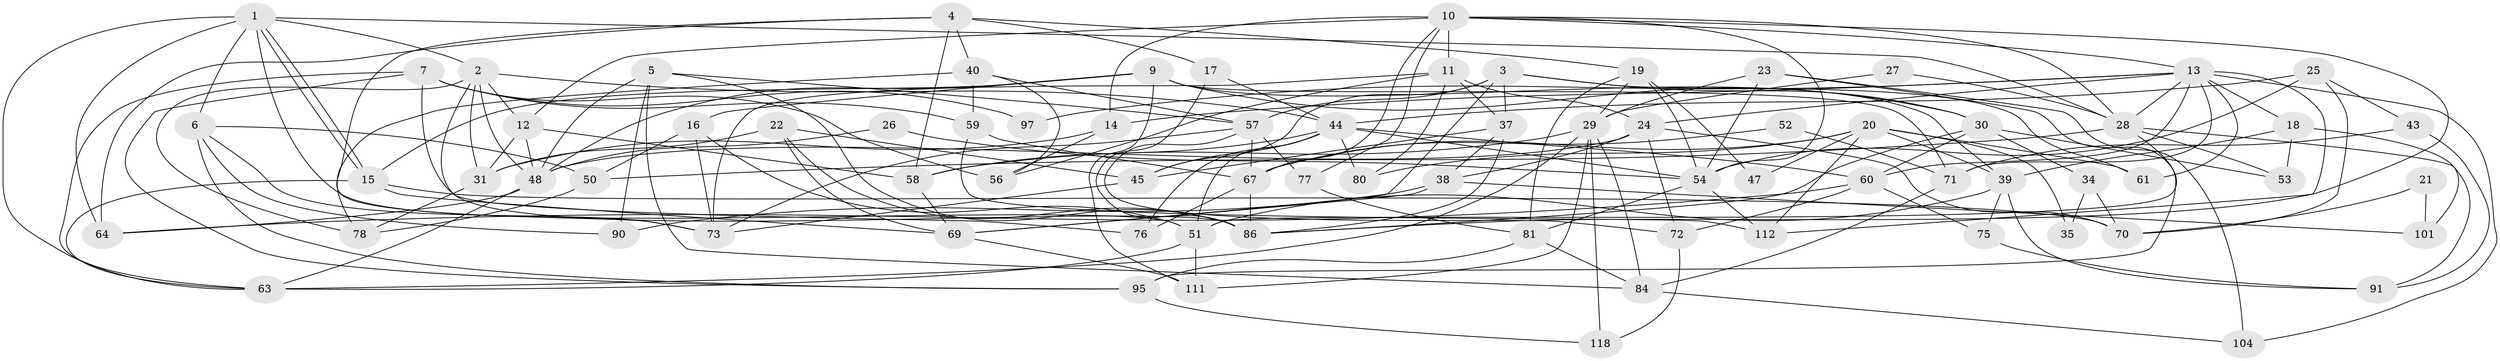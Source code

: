 // Generated by graph-tools (version 1.1) at 2025/24/03/03/25 07:24:01]
// undirected, 77 vertices, 190 edges
graph export_dot {
graph [start="1"]
  node [color=gray90,style=filled];
  1 [super="+106"];
  2 [super="+33"];
  3 [super="+114"];
  4 [super="+93"];
  5 [super="+94"];
  6;
  7 [super="+8"];
  9 [super="+36"];
  10 [super="+46"];
  11;
  12 [super="+55"];
  13 [super="+42"];
  14;
  15 [super="+89"];
  16 [super="+87"];
  17;
  18 [super="+49"];
  19 [super="+41"];
  20 [super="+82"];
  21;
  22;
  23 [super="+98"];
  24 [super="+32"];
  25;
  26;
  27;
  28 [super="+117"];
  29 [super="+66"];
  30;
  31 [super="+92"];
  34;
  35;
  37 [super="+108"];
  38 [super="+62"];
  39 [super="+115"];
  40;
  43;
  44 [super="+113"];
  45;
  47;
  48 [super="+105"];
  50;
  51 [super="+68"];
  52;
  53;
  54 [super="+74"];
  56;
  57 [super="+83"];
  58 [super="+99"];
  59;
  60 [super="+116"];
  61;
  63 [super="+65"];
  64 [super="+102"];
  67 [super="+79"];
  69 [super="+103"];
  70 [super="+100"];
  71;
  72;
  73 [super="+85"];
  75;
  76;
  77;
  78 [super="+110"];
  80;
  81 [super="+88"];
  84 [super="+109"];
  86 [super="+107"];
  90;
  91 [super="+96"];
  95;
  97;
  101;
  104;
  111;
  112;
  118;
  1 -- 15;
  1 -- 15;
  1 -- 6;
  1 -- 51;
  1 -- 28;
  1 -- 64;
  1 -- 2;
  1 -- 63;
  2 -- 12;
  2 -- 76;
  2 -- 48;
  2 -- 31;
  2 -- 44;
  2 -- 78;
  3 -- 37;
  3 -- 57 [weight=2];
  3 -- 61;
  3 -- 45;
  3 -- 30;
  3 -- 69;
  4 -- 19;
  4 -- 40;
  4 -- 58;
  4 -- 73;
  4 -- 17;
  4 -- 64;
  5 -- 86;
  5 -- 48;
  5 -- 84;
  5 -- 57;
  5 -- 90;
  6 -- 95;
  6 -- 50;
  6 -- 73;
  6 -- 90;
  7 -- 56;
  7 -- 86;
  7 -- 97;
  7 -- 59;
  7 -- 63;
  7 -- 95;
  9 -- 111;
  9 -- 71;
  9 -- 16;
  9 -- 48;
  9 -- 30;
  9 -- 39;
  9 -- 15;
  10 -- 67;
  10 -- 11;
  10 -- 54;
  10 -- 77;
  10 -- 86;
  10 -- 28;
  10 -- 13;
  10 -- 14;
  10 -- 12;
  11 -- 56;
  11 -- 73;
  11 -- 24;
  11 -- 80;
  11 -- 37;
  12 -- 31;
  12 -- 58;
  12 -- 48;
  13 -- 71;
  13 -- 24;
  13 -- 14;
  13 -- 18;
  13 -- 28;
  13 -- 104;
  13 -- 112;
  13 -- 97;
  13 -- 61;
  13 -- 60;
  14 -- 56;
  14 -- 31;
  15 -- 63;
  15 -- 70;
  15 -- 69;
  16 -- 51;
  16 -- 50;
  16 -- 73;
  17 -- 86;
  17 -- 44;
  18 -- 39;
  18 -- 53;
  18 -- 101;
  19 -- 47;
  19 -- 29;
  19 -- 54 [weight=2];
  19 -- 81;
  20 -- 112;
  20 -- 39;
  20 -- 61;
  20 -- 80;
  20 -- 35;
  20 -- 47;
  20 -- 67;
  21 -- 101;
  21 -- 70;
  22 -- 45;
  22 -- 31;
  22 -- 86;
  22 -- 69;
  23 -- 95;
  23 -- 104;
  23 -- 29;
  23 -- 54;
  24 -- 48;
  24 -- 70;
  24 -- 72;
  24 -- 38;
  25 -- 54;
  25 -- 43;
  25 -- 70;
  25 -- 44;
  26 -- 48;
  26 -- 54;
  27 -- 29;
  27 -- 28;
  28 -- 51;
  28 -- 53;
  28 -- 50;
  28 -- 91;
  29 -- 63;
  29 -- 111;
  29 -- 84;
  29 -- 118;
  29 -- 58;
  30 -- 34;
  30 -- 53;
  30 -- 86;
  30 -- 60;
  31 -- 78;
  34 -- 35;
  34 -- 70;
  37 -- 45;
  37 -- 38;
  37 -- 86;
  38 -- 69;
  38 -- 101;
  38 -- 90;
  39 -- 91;
  39 -- 75;
  39 -- 51;
  40 -- 57;
  40 -- 56;
  40 -- 59;
  40 -- 78;
  43 -- 71;
  43 -- 91;
  44 -- 45;
  44 -- 51;
  44 -- 60 [weight=2];
  44 -- 76;
  44 -- 80;
  44 -- 54;
  44 -- 58;
  45 -- 73;
  48 -- 64;
  48 -- 63;
  50 -- 78;
  51 -- 63;
  51 -- 111;
  52 -- 71;
  52 -- 67;
  54 -- 112;
  54 -- 81;
  57 -- 77;
  57 -- 72;
  57 -- 73;
  57 -- 67;
  58 -- 69;
  59 -- 112;
  59 -- 67;
  60 -- 72;
  60 -- 75;
  60 -- 64;
  67 -- 76;
  67 -- 86;
  69 -- 111;
  71 -- 84;
  72 -- 118;
  75 -- 91;
  77 -- 81;
  81 -- 84;
  81 -- 95;
  84 -- 104;
  95 -- 118;
}
